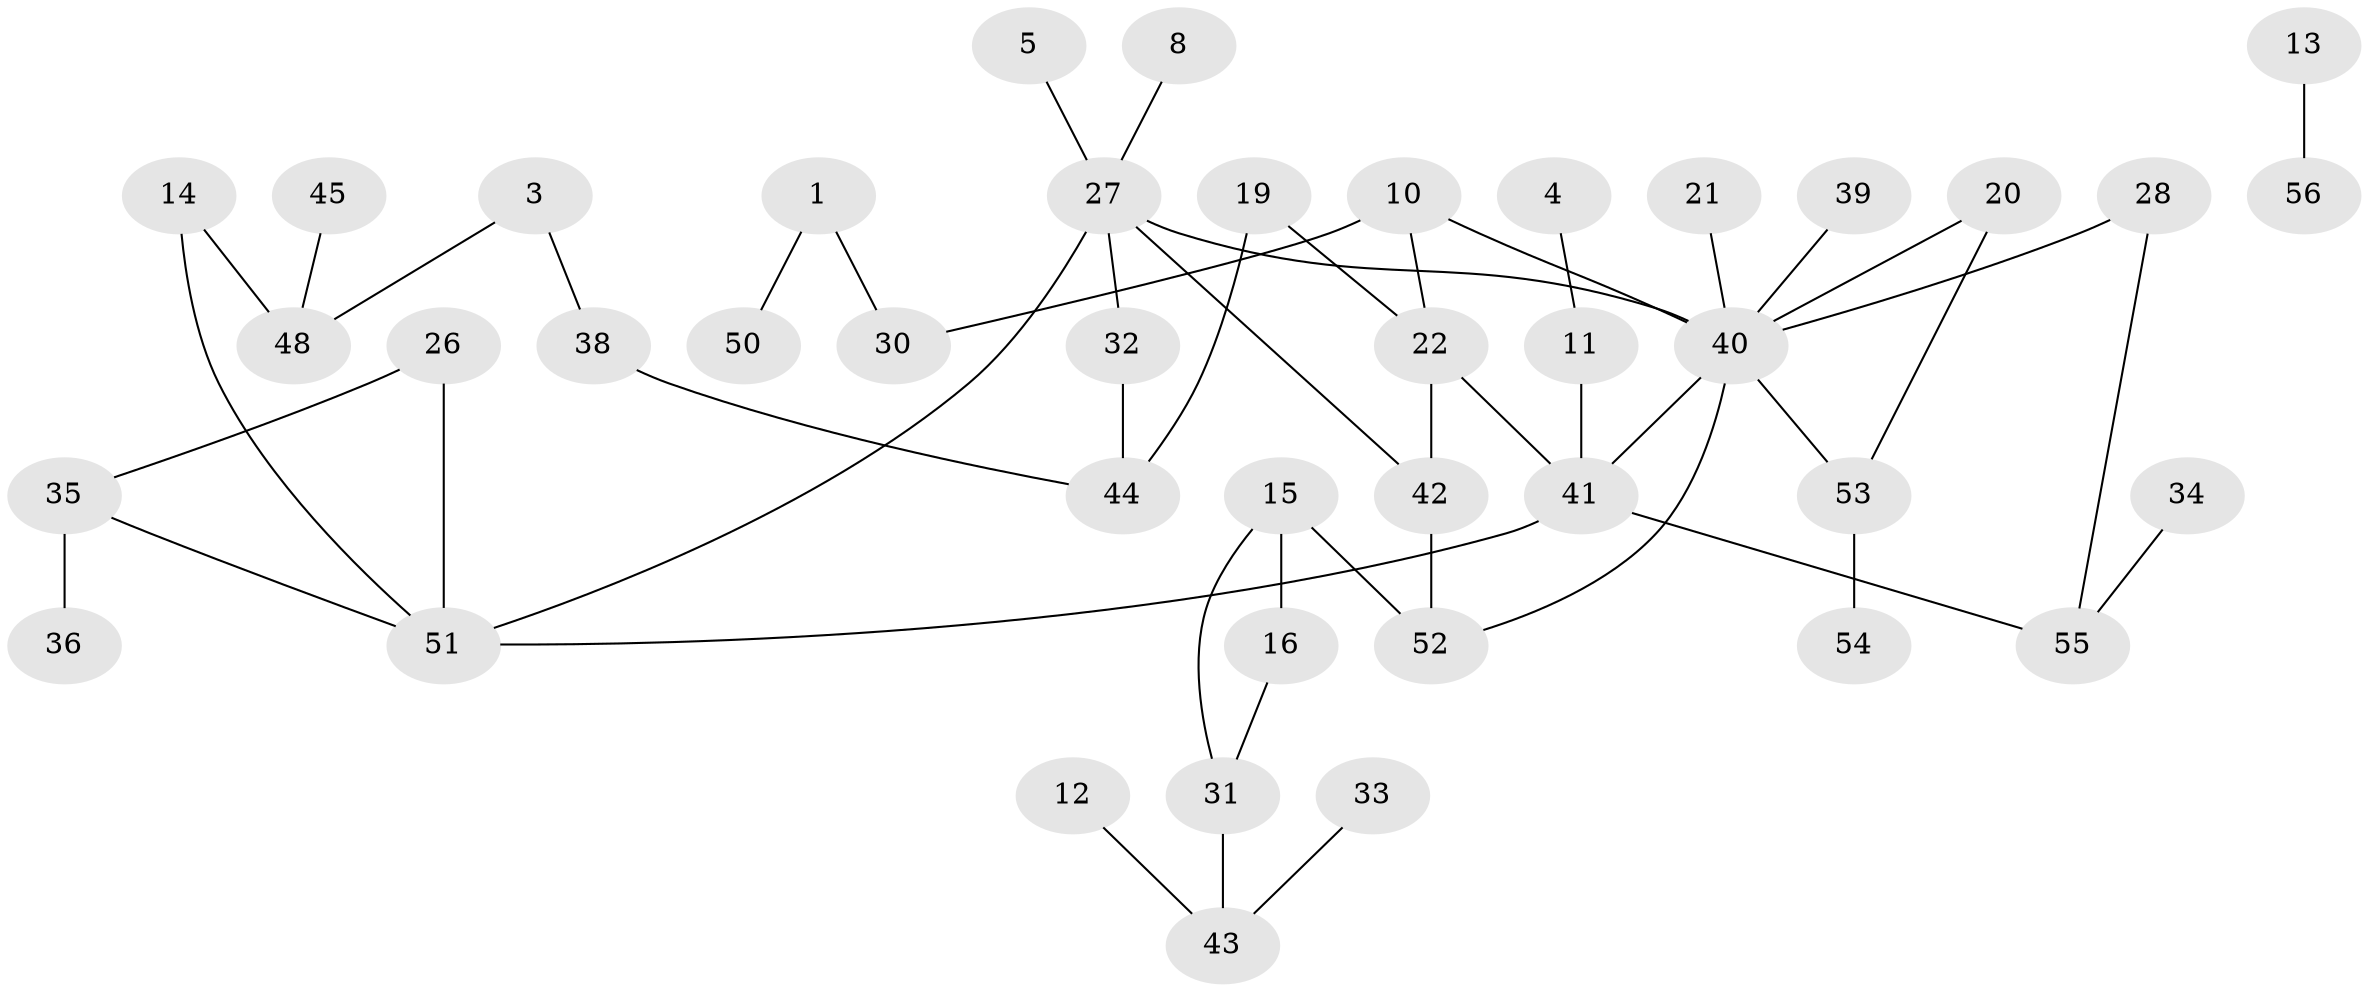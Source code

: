 // original degree distribution, {3: 0.17117117117117117, 1: 0.2702702702702703, 2: 0.3333333333333333, 0: 0.11711711711711711, 4: 0.07207207207207207, 5: 0.02702702702702703, 6: 0.009009009009009009}
// Generated by graph-tools (version 1.1) at 2025/25/03/09/25 03:25:22]
// undirected, 42 vertices, 50 edges
graph export_dot {
graph [start="1"]
  node [color=gray90,style=filled];
  1;
  3;
  4;
  5;
  8;
  10;
  11;
  12;
  13;
  14;
  15;
  16;
  19;
  20;
  21;
  22;
  26;
  27;
  28;
  30;
  31;
  32;
  33;
  34;
  35;
  36;
  38;
  39;
  40;
  41;
  42;
  43;
  44;
  45;
  48;
  50;
  51;
  52;
  53;
  54;
  55;
  56;
  1 -- 30 [weight=1.0];
  1 -- 50 [weight=1.0];
  3 -- 38 [weight=1.0];
  3 -- 48 [weight=1.0];
  4 -- 11 [weight=1.0];
  5 -- 27 [weight=1.0];
  8 -- 27 [weight=1.0];
  10 -- 22 [weight=1.0];
  10 -- 30 [weight=1.0];
  10 -- 40 [weight=1.0];
  11 -- 41 [weight=1.0];
  12 -- 43 [weight=1.0];
  13 -- 56 [weight=1.0];
  14 -- 48 [weight=1.0];
  14 -- 51 [weight=1.0];
  15 -- 16 [weight=1.0];
  15 -- 31 [weight=1.0];
  15 -- 52 [weight=1.0];
  16 -- 31 [weight=1.0];
  19 -- 22 [weight=1.0];
  19 -- 44 [weight=1.0];
  20 -- 40 [weight=1.0];
  20 -- 53 [weight=1.0];
  21 -- 40 [weight=1.0];
  22 -- 41 [weight=1.0];
  22 -- 42 [weight=1.0];
  26 -- 35 [weight=1.0];
  26 -- 51 [weight=1.0];
  27 -- 32 [weight=1.0];
  27 -- 40 [weight=2.0];
  27 -- 42 [weight=1.0];
  27 -- 51 [weight=1.0];
  28 -- 40 [weight=2.0];
  28 -- 55 [weight=1.0];
  31 -- 43 [weight=1.0];
  32 -- 44 [weight=1.0];
  33 -- 43 [weight=1.0];
  34 -- 55 [weight=1.0];
  35 -- 36 [weight=1.0];
  35 -- 51 [weight=1.0];
  38 -- 44 [weight=1.0];
  39 -- 40 [weight=1.0];
  40 -- 41 [weight=1.0];
  40 -- 52 [weight=1.0];
  40 -- 53 [weight=1.0];
  41 -- 51 [weight=1.0];
  41 -- 55 [weight=1.0];
  42 -- 52 [weight=1.0];
  45 -- 48 [weight=1.0];
  53 -- 54 [weight=1.0];
}
